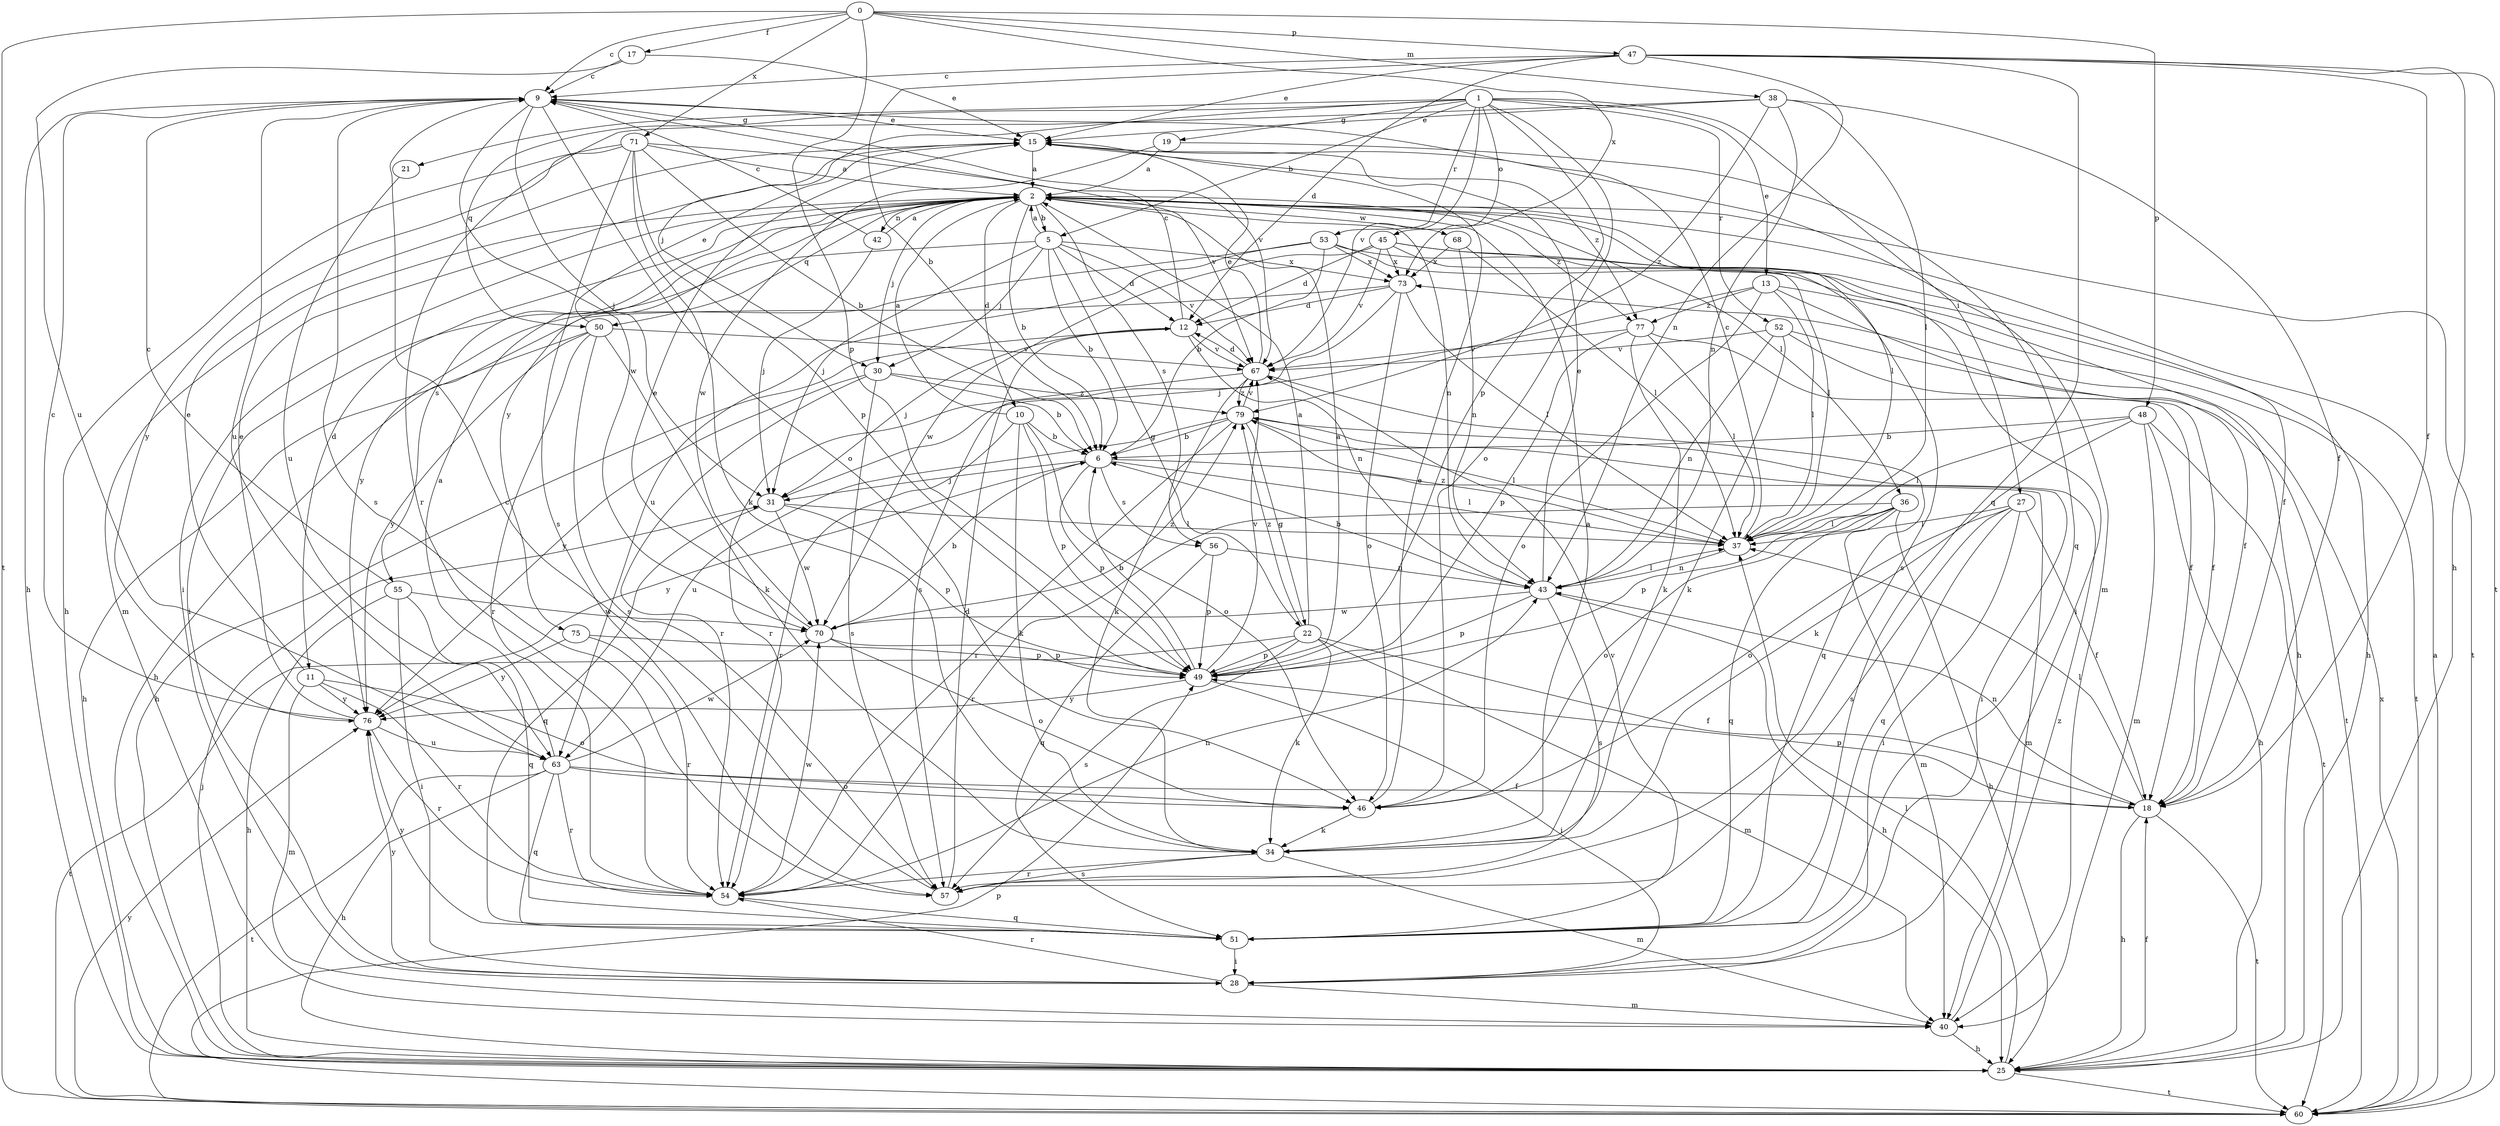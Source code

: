 strict digraph  {
0;
1;
2;
5;
6;
9;
10;
11;
12;
13;
15;
17;
18;
19;
21;
22;
25;
27;
28;
30;
31;
34;
36;
37;
38;
40;
42;
43;
45;
46;
47;
48;
49;
50;
51;
52;
53;
54;
55;
56;
57;
60;
63;
67;
68;
70;
71;
73;
75;
76;
77;
79;
0 -> 9  [label=c];
0 -> 17  [label=f];
0 -> 38  [label=m];
0 -> 47  [label=p];
0 -> 48  [label=p];
0 -> 49  [label=p];
0 -> 60  [label=t];
0 -> 71  [label=x];
0 -> 73  [label=x];
1 -> 5  [label=b];
1 -> 13  [label=e];
1 -> 19  [label=g];
1 -> 21  [label=g];
1 -> 27  [label=i];
1 -> 30  [label=j];
1 -> 45  [label=o];
1 -> 46  [label=o];
1 -> 49  [label=p];
1 -> 50  [label=q];
1 -> 52  [label=r];
1 -> 53  [label=r];
1 -> 67  [label=v];
2 -> 5  [label=b];
2 -> 6  [label=b];
2 -> 10  [label=d];
2 -> 11  [label=d];
2 -> 18  [label=f];
2 -> 28  [label=i];
2 -> 30  [label=j];
2 -> 36  [label=l];
2 -> 37  [label=l];
2 -> 40  [label=m];
2 -> 42  [label=n];
2 -> 43  [label=n];
2 -> 50  [label=q];
2 -> 55  [label=s];
2 -> 56  [label=s];
2 -> 60  [label=t];
2 -> 68  [label=w];
2 -> 75  [label=y];
2 -> 77  [label=z];
5 -> 2  [label=a];
5 -> 6  [label=b];
5 -> 12  [label=d];
5 -> 22  [label=g];
5 -> 28  [label=i];
5 -> 30  [label=j];
5 -> 31  [label=j];
5 -> 67  [label=v];
5 -> 73  [label=x];
6 -> 31  [label=j];
6 -> 37  [label=l];
6 -> 40  [label=m];
6 -> 49  [label=p];
6 -> 56  [label=s];
6 -> 76  [label=y];
9 -> 15  [label=e];
9 -> 25  [label=h];
9 -> 31  [label=j];
9 -> 46  [label=o];
9 -> 57  [label=s];
9 -> 63  [label=u];
9 -> 67  [label=v];
9 -> 70  [label=w];
10 -> 2  [label=a];
10 -> 6  [label=b];
10 -> 34  [label=k];
10 -> 46  [label=o];
10 -> 49  [label=p];
10 -> 54  [label=r];
11 -> 15  [label=e];
11 -> 40  [label=m];
11 -> 46  [label=o];
11 -> 54  [label=r];
11 -> 76  [label=y];
12 -> 9  [label=c];
12 -> 25  [label=h];
12 -> 31  [label=j];
12 -> 43  [label=n];
12 -> 67  [label=v];
13 -> 18  [label=f];
13 -> 31  [label=j];
13 -> 37  [label=l];
13 -> 46  [label=o];
13 -> 60  [label=t];
13 -> 77  [label=z];
15 -> 2  [label=a];
15 -> 40  [label=m];
15 -> 77  [label=z];
17 -> 9  [label=c];
17 -> 15  [label=e];
17 -> 63  [label=u];
18 -> 25  [label=h];
18 -> 37  [label=l];
18 -> 43  [label=n];
18 -> 49  [label=p];
18 -> 60  [label=t];
19 -> 2  [label=a];
19 -> 51  [label=q];
19 -> 70  [label=w];
21 -> 63  [label=u];
22 -> 2  [label=a];
22 -> 18  [label=f];
22 -> 34  [label=k];
22 -> 40  [label=m];
22 -> 49  [label=p];
22 -> 57  [label=s];
22 -> 60  [label=t];
22 -> 79  [label=z];
25 -> 18  [label=f];
25 -> 31  [label=j];
25 -> 37  [label=l];
25 -> 60  [label=t];
27 -> 18  [label=f];
27 -> 28  [label=i];
27 -> 37  [label=l];
27 -> 46  [label=o];
27 -> 51  [label=q];
27 -> 57  [label=s];
28 -> 40  [label=m];
28 -> 54  [label=r];
28 -> 76  [label=y];
30 -> 6  [label=b];
30 -> 54  [label=r];
30 -> 57  [label=s];
30 -> 76  [label=y];
30 -> 79  [label=z];
31 -> 37  [label=l];
31 -> 49  [label=p];
31 -> 51  [label=q];
31 -> 70  [label=w];
34 -> 2  [label=a];
34 -> 40  [label=m];
34 -> 54  [label=r];
34 -> 57  [label=s];
36 -> 25  [label=h];
36 -> 37  [label=l];
36 -> 40  [label=m];
36 -> 46  [label=o];
36 -> 49  [label=p];
36 -> 51  [label=q];
36 -> 54  [label=r];
37 -> 9  [label=c];
37 -> 43  [label=n];
37 -> 79  [label=z];
38 -> 15  [label=e];
38 -> 18  [label=f];
38 -> 37  [label=l];
38 -> 43  [label=n];
38 -> 54  [label=r];
38 -> 79  [label=z];
40 -> 25  [label=h];
40 -> 79  [label=z];
42 -> 2  [label=a];
42 -> 9  [label=c];
42 -> 31  [label=j];
43 -> 6  [label=b];
43 -> 15  [label=e];
43 -> 25  [label=h];
43 -> 37  [label=l];
43 -> 49  [label=p];
43 -> 57  [label=s];
43 -> 70  [label=w];
45 -> 12  [label=d];
45 -> 25  [label=h];
45 -> 37  [label=l];
45 -> 57  [label=s];
45 -> 67  [label=v];
45 -> 70  [label=w];
45 -> 73  [label=x];
46 -> 15  [label=e];
46 -> 34  [label=k];
47 -> 6  [label=b];
47 -> 9  [label=c];
47 -> 12  [label=d];
47 -> 15  [label=e];
47 -> 18  [label=f];
47 -> 25  [label=h];
47 -> 43  [label=n];
47 -> 51  [label=q];
47 -> 60  [label=t];
48 -> 6  [label=b];
48 -> 25  [label=h];
48 -> 34  [label=k];
48 -> 37  [label=l];
48 -> 40  [label=m];
48 -> 60  [label=t];
49 -> 2  [label=a];
49 -> 6  [label=b];
49 -> 28  [label=i];
49 -> 67  [label=v];
49 -> 76  [label=y];
50 -> 15  [label=e];
50 -> 25  [label=h];
50 -> 34  [label=k];
50 -> 54  [label=r];
50 -> 57  [label=s];
50 -> 67  [label=v];
50 -> 76  [label=y];
51 -> 28  [label=i];
51 -> 67  [label=v];
51 -> 76  [label=y];
52 -> 18  [label=f];
52 -> 34  [label=k];
52 -> 43  [label=n];
52 -> 60  [label=t];
52 -> 67  [label=v];
53 -> 6  [label=b];
53 -> 25  [label=h];
53 -> 28  [label=i];
53 -> 63  [label=u];
53 -> 73  [label=x];
53 -> 76  [label=y];
54 -> 43  [label=n];
54 -> 51  [label=q];
54 -> 70  [label=w];
55 -> 9  [label=c];
55 -> 25  [label=h];
55 -> 28  [label=i];
55 -> 51  [label=q];
55 -> 70  [label=w];
56 -> 43  [label=n];
56 -> 49  [label=p];
56 -> 51  [label=q];
57 -> 9  [label=c];
57 -> 12  [label=d];
60 -> 2  [label=a];
60 -> 49  [label=p];
60 -> 73  [label=x];
60 -> 76  [label=y];
63 -> 2  [label=a];
63 -> 18  [label=f];
63 -> 25  [label=h];
63 -> 46  [label=o];
63 -> 51  [label=q];
63 -> 54  [label=r];
63 -> 60  [label=t];
63 -> 70  [label=w];
67 -> 12  [label=d];
67 -> 15  [label=e];
67 -> 34  [label=k];
67 -> 51  [label=q];
67 -> 54  [label=r];
67 -> 79  [label=z];
68 -> 37  [label=l];
68 -> 43  [label=n];
68 -> 73  [label=x];
70 -> 6  [label=b];
70 -> 15  [label=e];
70 -> 46  [label=o];
70 -> 49  [label=p];
70 -> 79  [label=z];
71 -> 2  [label=a];
71 -> 6  [label=b];
71 -> 25  [label=h];
71 -> 34  [label=k];
71 -> 49  [label=p];
71 -> 57  [label=s];
71 -> 67  [label=v];
71 -> 76  [label=y];
73 -> 12  [label=d];
73 -> 25  [label=h];
73 -> 37  [label=l];
73 -> 46  [label=o];
73 -> 57  [label=s];
75 -> 49  [label=p];
75 -> 54  [label=r];
75 -> 76  [label=y];
76 -> 9  [label=c];
76 -> 15  [label=e];
76 -> 54  [label=r];
76 -> 63  [label=u];
77 -> 18  [label=f];
77 -> 34  [label=k];
77 -> 37  [label=l];
77 -> 49  [label=p];
77 -> 67  [label=v];
79 -> 6  [label=b];
79 -> 22  [label=g];
79 -> 28  [label=i];
79 -> 37  [label=l];
79 -> 54  [label=r];
79 -> 63  [label=u];
79 -> 67  [label=v];
}
